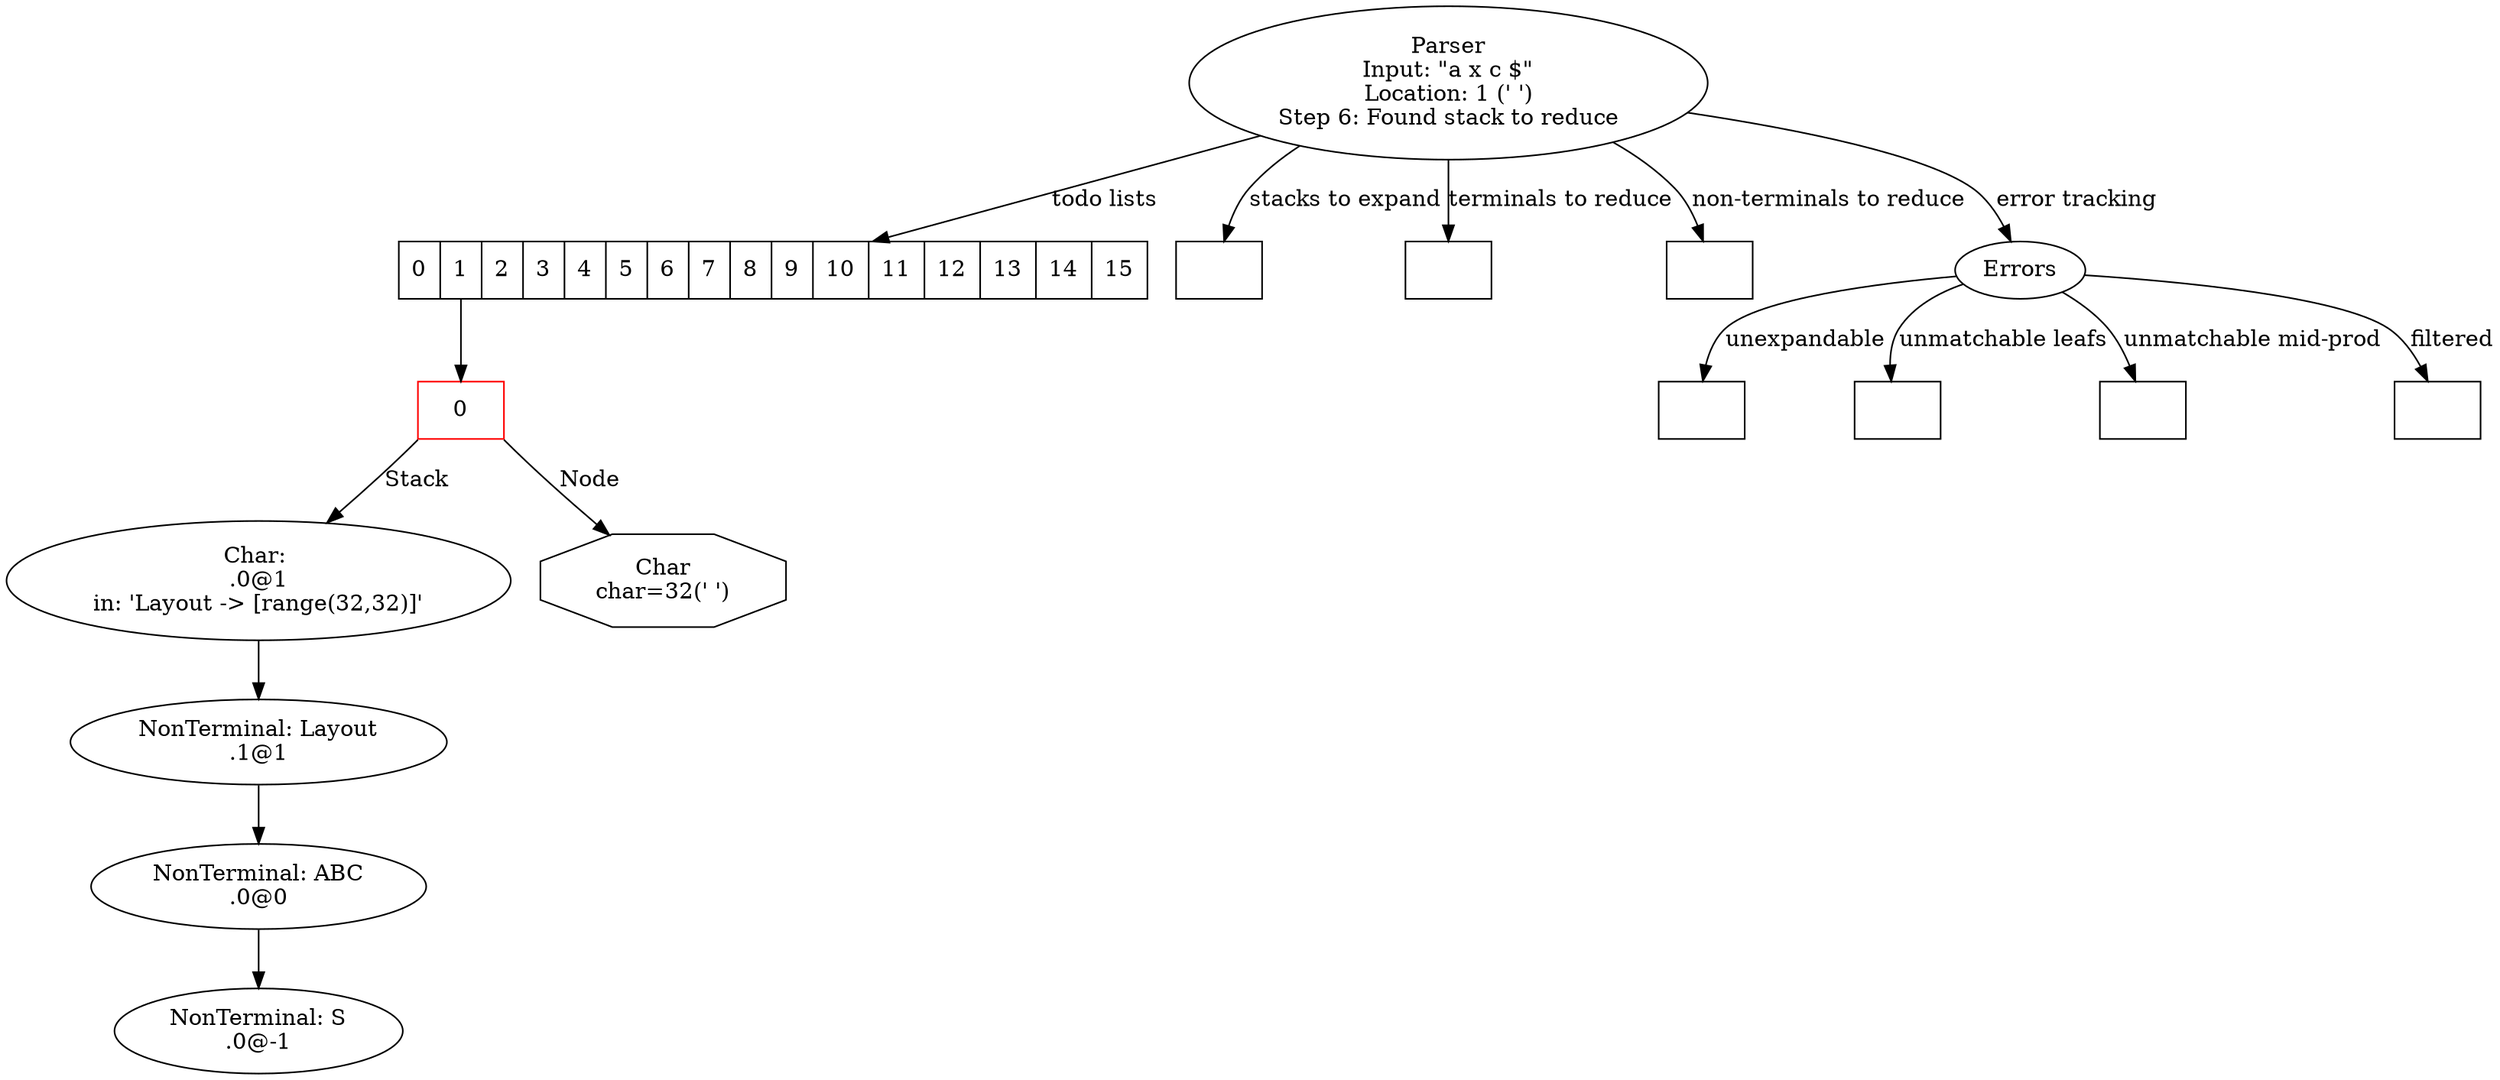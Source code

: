 digraph Parser {
"Parser"["label"="Parser\nInput: \"a x c $\"\nLocation: 1 (' ')\nStep 6: Found stack to reduce"];
"todo-1"["label"="<0> 0", "shape"="record", "color"="red"];
"92"["label"="Char: \n.0@1\nin: 'Layout -> [range(32,32)]'"];
"56"["label"="NonTerminal: Layout\n.1@1"];
"35"["label"="NonTerminal: ABC\n.0@0"];
"-1"["label"="NonTerminal: S\n.0@-1"];
"35" -> "-1";
"56" -> "35";
"92" -> "56";
"todo-1":"0":sw -> "92"["label"="Stack"];
"858267892"["shape"="octagon", "label"="Char\nchar=32(' ')"];
"todo-1":"0":se -> "858267892"["label"="Node"];
"todoLists":"1" -> "todo-1";
"todoLists"["label"="<0> 0 | <1> 1 | <2> 2 | <3> 3 | <4> 4 | <5> 5 | <6> 6 | <7> 7 | <8> 8 | <9> 9 | <10> 10 | <11> 11 | <12> 12 | <13> 13 | <14> 14 | <15> 15", "shape"="record"];
"Parser" -> "todoLists"["label"="todo lists"];
"stacksToExpand"["label"="", "shape"="record"];
"Parser" -> "stacksToExpand"["label"="stacks to expand"];
"terminalsToReduce"["label"="", "shape"="record"];
"Parser" -> "terminalsToReduce"["label"="terminals to reduce"];
"nonTerminalsToReduce"["label"="", "shape"="record"];
"Parser" -> "nonTerminalsToReduce"["label"="non-terminals to reduce"];
"unexpandableNodes"["label"="", "shape"="record"];
"unmatchableLeafNodes"["label"="", "shape"="record"];
"unmatchableMidProductionNodes"["shape"="record", "label"=""];
"filteredNodes"["label"="", "shape"="record"];
"error"["label"="Errors"];
"Parser" -> "error"["label"="error tracking"];
"error" -> "unexpandableNodes"["label"="unexpandable"];
"error" -> "unmatchableLeafNodes"["label"="unmatchable leafs"];
"error" -> "unmatchableMidProductionNodes"["label"="unmatchable mid-prod"];
"error" -> "filteredNodes"["label"="filtered"];
}
